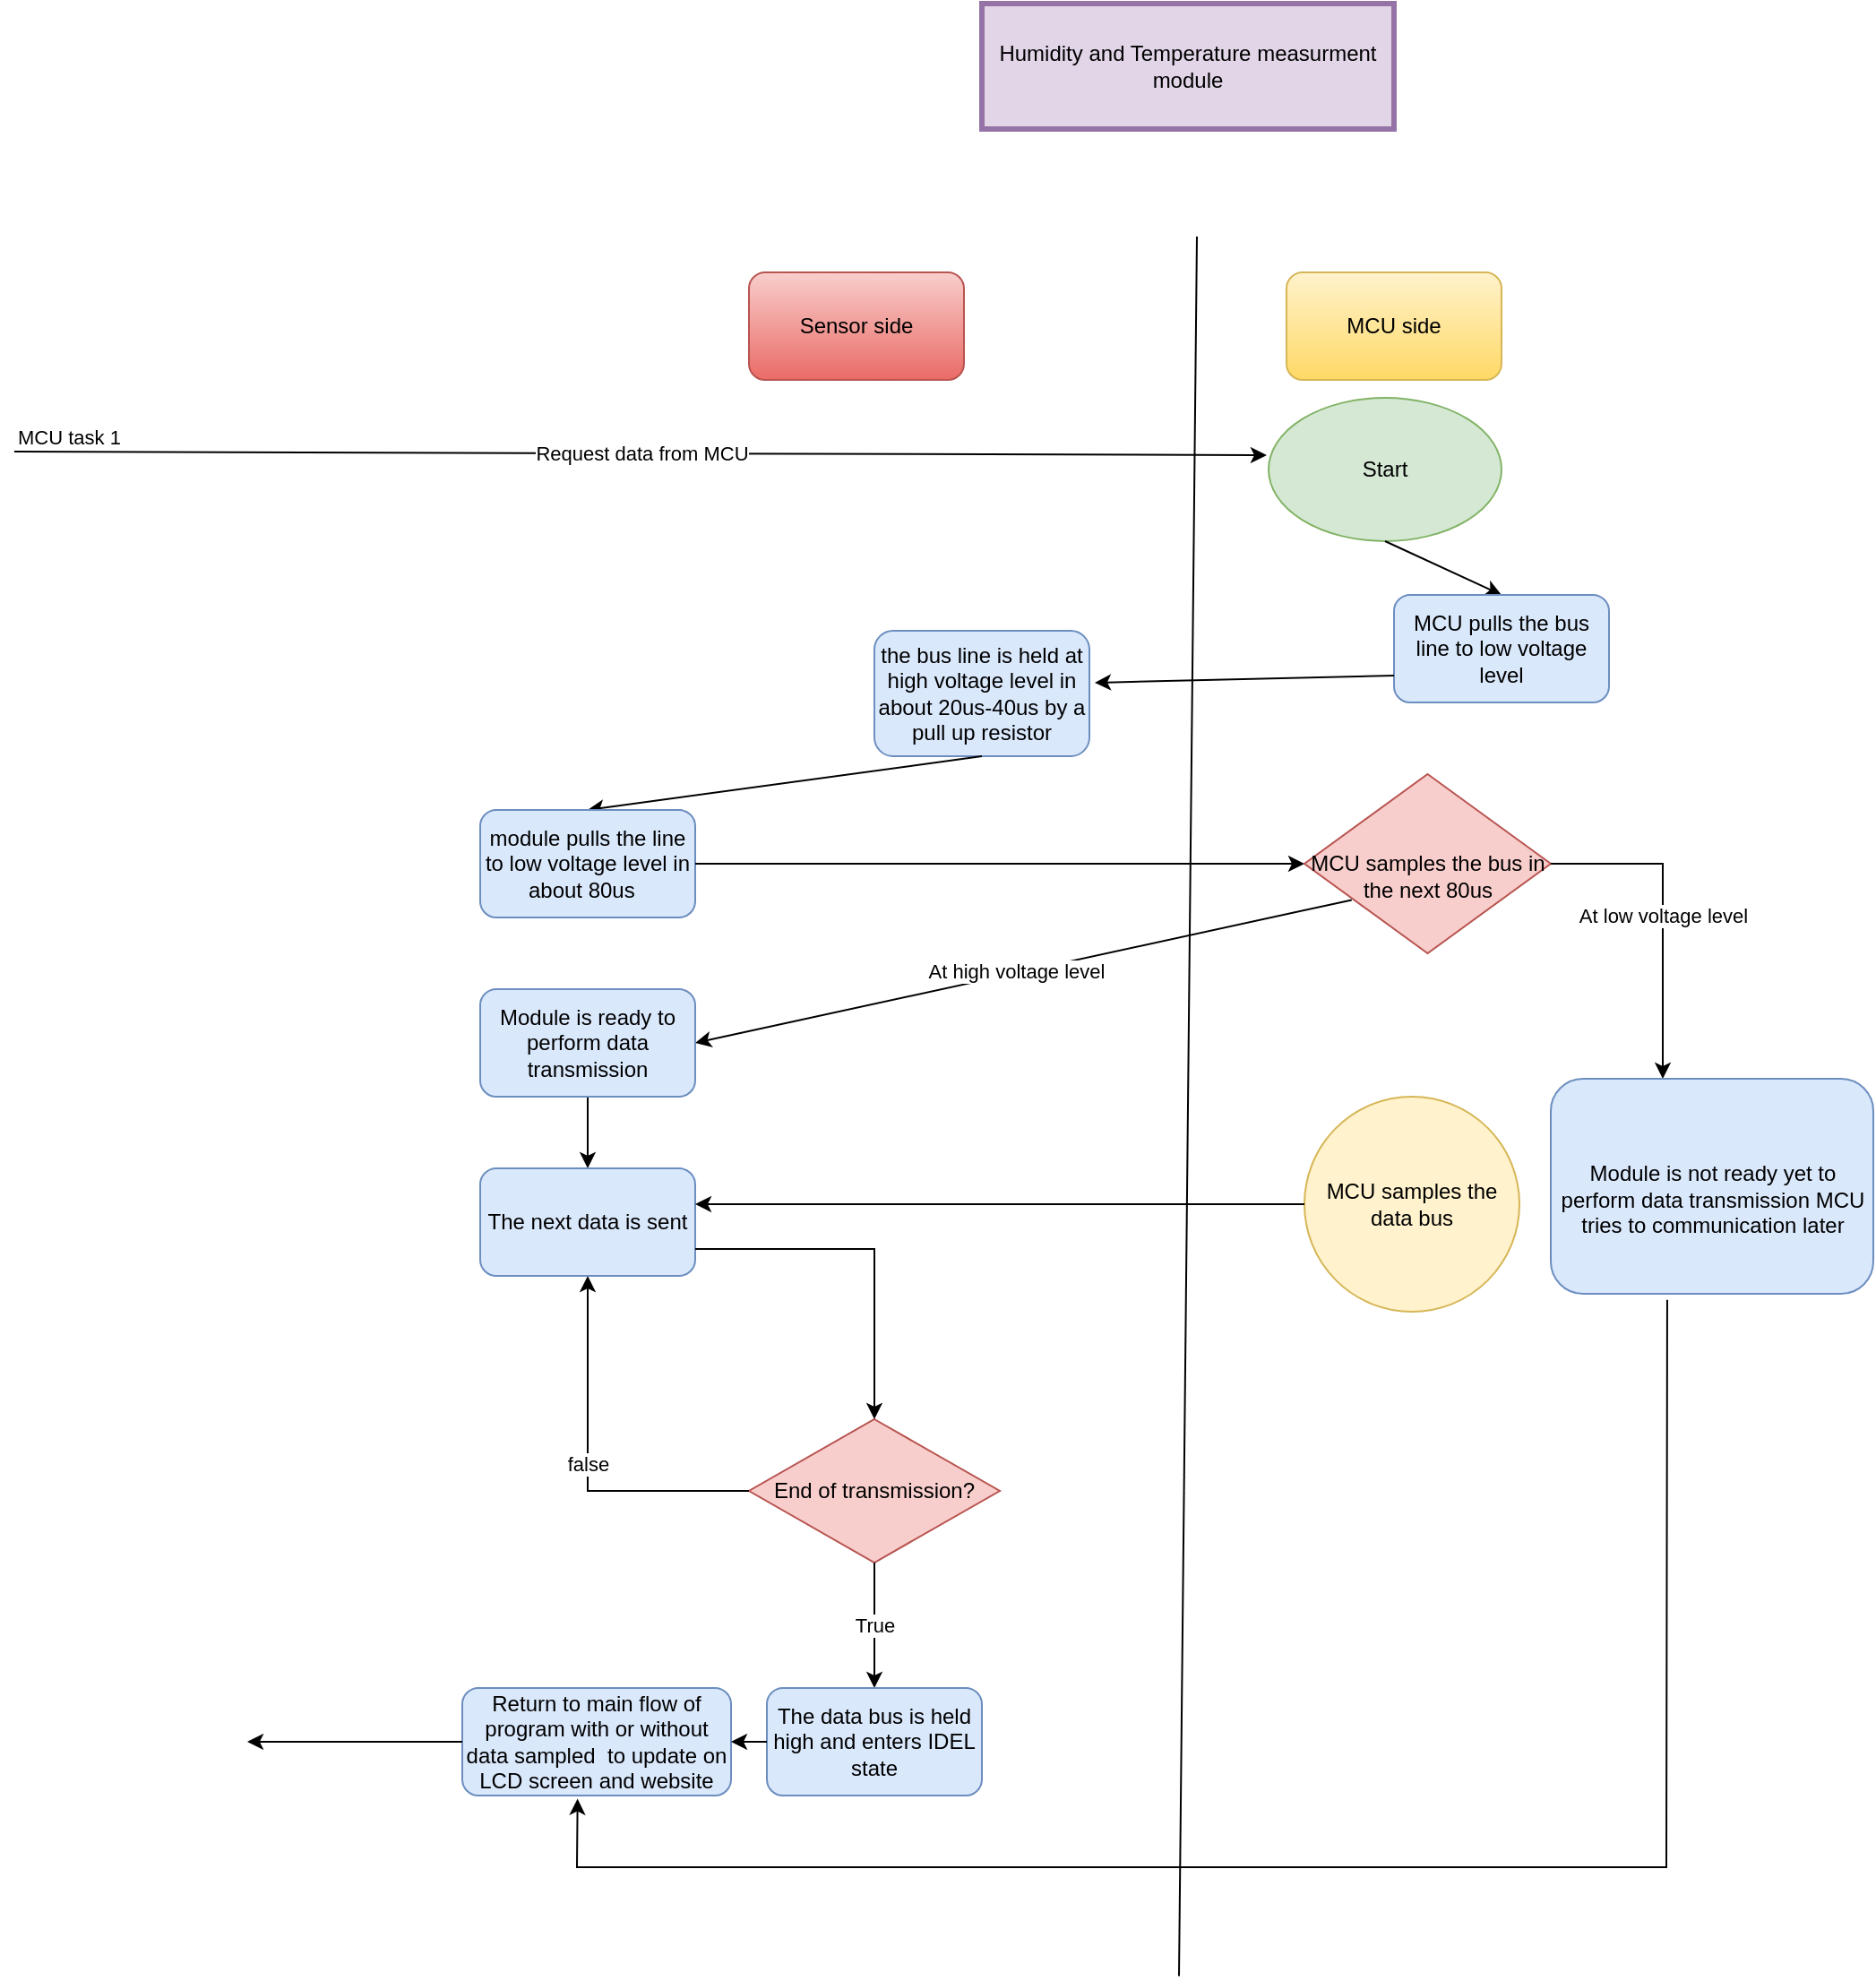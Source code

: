 <mxfile version="20.2.3" type="device" pages="5"><diagram name="Humidity and Temperature measurement module" id="ody6luqajS53yckUDFG7"><mxGraphModel dx="1422" dy="786" grid="1" gridSize="10" guides="1" tooltips="1" connect="1" arrows="1" fold="1" page="1" pageScale="1" pageWidth="1169" pageHeight="1654" math="0" shadow="0"><root><mxCell id="0"/><mxCell id="1" parent="0"/><mxCell id="L6t89OPQ2d8b8HFjUCfC-2" value="Humidity and Temperature measurment module" style="text;html=1;strokeColor=#9673a6;fillColor=#e1d5e7;align=center;verticalAlign=middle;whiteSpace=wrap;rounded=0;strokeWidth=3;autosize=0;" parent="1" vertex="1"><mxGeometry x="630" y="130" width="230" height="70" as="geometry"/></mxCell><mxCell id="L6t89OPQ2d8b8HFjUCfC-3" value="Start" style="ellipse;whiteSpace=wrap;html=1;strokeWidth=1;fillColor=#d5e8d4;strokeColor=#82b366;" parent="1" vertex="1"><mxGeometry x="790" y="350" width="130" height="80" as="geometry"/></mxCell><mxCell id="L6t89OPQ2d8b8HFjUCfC-6" value="" style="endArrow=classic;html=1;rounded=0;entryX=-0.008;entryY=0.4;entryDx=0;entryDy=0;entryPerimeter=0;" parent="1" target="L6t89OPQ2d8b8HFjUCfC-3" edge="1"><mxGeometry relative="1" as="geometry"><mxPoint x="90" y="380" as="sourcePoint"/><mxPoint x="340" y="379.5" as="targetPoint"/></mxGeometry></mxCell><mxCell id="L6t89OPQ2d8b8HFjUCfC-7" value="Request data from MCU" style="edgeLabel;resizable=0;html=1;align=center;verticalAlign=middle;strokeWidth=1;" parent="L6t89OPQ2d8b8HFjUCfC-6" connectable="0" vertex="1"><mxGeometry relative="1" as="geometry"/></mxCell><mxCell id="L6t89OPQ2d8b8HFjUCfC-8" value="MCU task 1" style="edgeLabel;resizable=0;html=1;align=left;verticalAlign=bottom;strokeWidth=1;" parent="L6t89OPQ2d8b8HFjUCfC-6" connectable="0" vertex="1"><mxGeometry x="-1" relative="1" as="geometry"/></mxCell><mxCell id="L6t89OPQ2d8b8HFjUCfC-24" value="" style="endArrow=classic;html=1;rounded=0;exitX=0.5;exitY=1;exitDx=0;exitDy=0;entryX=0.5;entryY=0;entryDx=0;entryDy=0;" parent="1" source="L6t89OPQ2d8b8HFjUCfC-3" target="L6t89OPQ2d8b8HFjUCfC-25" edge="1"><mxGeometry width="50" height="50" relative="1" as="geometry"><mxPoint x="390" y="520" as="sourcePoint"/><mxPoint x="410" y="390" as="targetPoint"/></mxGeometry></mxCell><mxCell id="L6t89OPQ2d8b8HFjUCfC-25" value="MCU pulls the bus line to low voltage level" style="rounded=1;whiteSpace=wrap;html=1;strokeWidth=1;fillColor=#dae8fc;strokeColor=#6c8ebf;" parent="1" vertex="1"><mxGeometry x="860" y="460" width="120" height="60" as="geometry"/></mxCell><mxCell id="L6t89OPQ2d8b8HFjUCfC-26" value="the bus line is held at high voltage level in about 20us-40us by a pull up resistor" style="rounded=1;whiteSpace=wrap;html=1;strokeWidth=1;fillColor=#dae8fc;strokeColor=#6c8ebf;" parent="1" vertex="1"><mxGeometry x="570" y="480" width="120" height="70" as="geometry"/></mxCell><mxCell id="L6t89OPQ2d8b8HFjUCfC-27" value="" style="endArrow=classic;html=1;rounded=0;exitX=0;exitY=0.75;exitDx=0;exitDy=0;entryX=1.025;entryY=0.414;entryDx=0;entryDy=0;entryPerimeter=0;" parent="1" source="L6t89OPQ2d8b8HFjUCfC-25" target="L6t89OPQ2d8b8HFjUCfC-26" edge="1"><mxGeometry width="50" height="50" relative="1" as="geometry"><mxPoint x="390" y="630" as="sourcePoint"/><mxPoint x="410" y="480" as="targetPoint"/></mxGeometry></mxCell><mxCell id="L6t89OPQ2d8b8HFjUCfC-28" value="" style="endArrow=classic;html=1;rounded=0;exitX=0.5;exitY=1;exitDx=0;exitDy=0;" parent="1" source="L6t89OPQ2d8b8HFjUCfC-26" edge="1"><mxGeometry width="50" height="50" relative="1" as="geometry"><mxPoint x="390" y="620" as="sourcePoint"/><mxPoint x="410" y="580" as="targetPoint"/></mxGeometry></mxCell><mxCell id="L6t89OPQ2d8b8HFjUCfC-29" value="module pulls the line to low voltage level in about 80us&amp;nbsp;&amp;nbsp;" style="rounded=1;whiteSpace=wrap;html=1;strokeWidth=1;fillColor=#dae8fc;strokeColor=#6c8ebf;" parent="1" vertex="1"><mxGeometry x="350" y="580" width="120" height="60" as="geometry"/></mxCell><mxCell id="L6t89OPQ2d8b8HFjUCfC-30" value="" style="endArrow=classic;html=1;rounded=0;exitX=1;exitY=0.5;exitDx=0;exitDy=0;entryX=0;entryY=0.5;entryDx=0;entryDy=0;" parent="1" source="L6t89OPQ2d8b8HFjUCfC-29" target="L6t89OPQ2d8b8HFjUCfC-31" edge="1"><mxGeometry width="50" height="50" relative="1" as="geometry"><mxPoint x="390" y="660" as="sourcePoint"/><mxPoint x="790" y="600" as="targetPoint"/></mxGeometry></mxCell><mxCell id="L6t89OPQ2d8b8HFjUCfC-31" value="&lt;br&gt;MCU samples the bus in the next 80us" style="rhombus;whiteSpace=wrap;html=1;strokeWidth=1;fillColor=#f8cecc;strokeColor=#b85450;" parent="1" vertex="1"><mxGeometry x="810" y="560" width="137.5" height="100" as="geometry"/></mxCell><mxCell id="L6t89OPQ2d8b8HFjUCfC-32" value="" style="endArrow=classic;html=1;rounded=0;exitX=0.192;exitY=0.702;exitDx=0;exitDy=0;exitPerimeter=0;entryX=1;entryY=0.5;entryDx=0;entryDy=0;" parent="1" source="L6t89OPQ2d8b8HFjUCfC-31" target="L6t89OPQ2d8b8HFjUCfC-52" edge="1"><mxGeometry relative="1" as="geometry"><mxPoint x="487.5" y="849.55" as="sourcePoint"/><mxPoint x="530" y="720" as="targetPoint"/></mxGeometry></mxCell><mxCell id="L6t89OPQ2d8b8HFjUCfC-33" value="At high voltage level" style="edgeLabel;resizable=0;html=1;align=center;verticalAlign=middle;strokeWidth=1;" parent="L6t89OPQ2d8b8HFjUCfC-32" connectable="0" vertex="1"><mxGeometry relative="1" as="geometry"><mxPoint x="-4" as="offset"/></mxGeometry></mxCell><mxCell id="L6t89OPQ2d8b8HFjUCfC-35" value="" style="endArrow=classic;html=1;rounded=0;exitX=1;exitY=0.5;exitDx=0;exitDy=0;" parent="1" source="L6t89OPQ2d8b8HFjUCfC-31" edge="1"><mxGeometry relative="1" as="geometry"><mxPoint x="370" y="850" as="sourcePoint"/><mxPoint x="1010" y="730" as="targetPoint"/><Array as="points"><mxPoint x="1010" y="610"/></Array></mxGeometry></mxCell><mxCell id="L6t89OPQ2d8b8HFjUCfC-36" value="At low voltage level" style="edgeLabel;resizable=0;html=1;align=center;verticalAlign=middle;strokeWidth=1;" parent="L6t89OPQ2d8b8HFjUCfC-35" connectable="0" vertex="1"><mxGeometry relative="1" as="geometry"/></mxCell><mxCell id="L6t89OPQ2d8b8HFjUCfC-38" value="" style="endArrow=classic;html=1;rounded=0;exitX=0.5;exitY=1;exitDx=0;exitDy=0;entryX=0.5;entryY=0;entryDx=0;entryDy=0;" parent="1" source="L6t89OPQ2d8b8HFjUCfC-52" target="L6t89OPQ2d8b8HFjUCfC-53" edge="1"><mxGeometry width="50" height="50" relative="1" as="geometry"><mxPoint x="710" y="890" as="sourcePoint"/><mxPoint x="680" y="810" as="targetPoint"/></mxGeometry></mxCell><mxCell id="L6t89OPQ2d8b8HFjUCfC-42" value="End of transmission?" style="rhombus;whiteSpace=wrap;html=1;strokeWidth=1;fillColor=#f8cecc;strokeColor=#b85450;" parent="1" vertex="1"><mxGeometry x="500" y="920" width="140" height="80" as="geometry"/></mxCell><mxCell id="L6t89OPQ2d8b8HFjUCfC-44" value="" style="endArrow=classic;html=1;rounded=0;entryX=0.5;entryY=1;entryDx=0;entryDy=0;exitX=0;exitY=0.5;exitDx=0;exitDy=0;" parent="1" source="L6t89OPQ2d8b8HFjUCfC-42" target="L6t89OPQ2d8b8HFjUCfC-53" edge="1"><mxGeometry relative="1" as="geometry"><mxPoint x="370" y="1030" as="sourcePoint"/><mxPoint x="650" y="1000" as="targetPoint"/><Array as="points"><mxPoint x="410" y="960"/></Array></mxGeometry></mxCell><mxCell id="L6t89OPQ2d8b8HFjUCfC-45" value="false" style="edgeLabel;resizable=0;html=1;align=center;verticalAlign=middle;strokeWidth=1;" parent="L6t89OPQ2d8b8HFjUCfC-44" connectable="0" vertex="1"><mxGeometry relative="1" as="geometry"/></mxCell><mxCell id="L6t89OPQ2d8b8HFjUCfC-49" value="" style="endArrow=classic;html=1;rounded=0;exitX=0.5;exitY=1;exitDx=0;exitDy=0;entryX=0.5;entryY=0;entryDx=0;entryDy=0;" parent="1" source="L6t89OPQ2d8b8HFjUCfC-42" target="L6t89OPQ2d8b8HFjUCfC-55" edge="1"><mxGeometry relative="1" as="geometry"><mxPoint x="370" y="1140" as="sourcePoint"/><mxPoint x="680" y="1070" as="targetPoint"/></mxGeometry></mxCell><mxCell id="L6t89OPQ2d8b8HFjUCfC-50" value="True" style="edgeLabel;resizable=0;html=1;align=center;verticalAlign=middle;strokeWidth=1;" parent="L6t89OPQ2d8b8HFjUCfC-49" connectable="0" vertex="1"><mxGeometry relative="1" as="geometry"/></mxCell><mxCell id="L6t89OPQ2d8b8HFjUCfC-52" value="Module is ready to perform data transmission" style="rounded=1;whiteSpace=wrap;html=1;strokeWidth=1;fillColor=#dae8fc;strokeColor=#6c8ebf;" parent="1" vertex="1"><mxGeometry x="350" y="680" width="120" height="60" as="geometry"/></mxCell><mxCell id="L6t89OPQ2d8b8HFjUCfC-53" value="The next data is sent" style="rounded=1;whiteSpace=wrap;html=1;strokeWidth=1;fillColor=#dae8fc;strokeColor=#6c8ebf;" parent="1" vertex="1"><mxGeometry x="350" y="780" width="120" height="60" as="geometry"/></mxCell><mxCell id="L6t89OPQ2d8b8HFjUCfC-55" value="The data bus is held high and enters IDEL state" style="rounded=1;whiteSpace=wrap;html=1;strokeWidth=1;fillColor=#dae8fc;strokeColor=#6c8ebf;" parent="1" vertex="1"><mxGeometry x="510" y="1070" width="120" height="60" as="geometry"/></mxCell><mxCell id="L6t89OPQ2d8b8HFjUCfC-58" value="MCU samples the data bus" style="ellipse;whiteSpace=wrap;html=1;aspect=fixed;strokeWidth=1;fillColor=#fff2cc;strokeColor=#d6b656;" parent="1" vertex="1"><mxGeometry x="810" y="740" width="120" height="120" as="geometry"/></mxCell><mxCell id="IyIQ4BeebTsak9f6b7fJ-2" value="Return to main flow of program with or without data sampled&amp;nbsp; to update on LCD screen and website" style="rounded=1;whiteSpace=wrap;html=1;strokeWidth=1;fillColor=#dae8fc;strokeColor=#6c8ebf;" parent="1" vertex="1"><mxGeometry x="340" y="1070" width="150" height="60" as="geometry"/></mxCell><mxCell id="IyIQ4BeebTsak9f6b7fJ-3" value="" style="endArrow=classic;html=1;rounded=0;entryX=0.429;entryY=1.03;entryDx=0;entryDy=0;entryPerimeter=0;exitX=0.361;exitY=1.028;exitDx=0;exitDy=0;exitPerimeter=0;" parent="1" source="ohhiw7Xn68uQO3S8uBiS-3" target="IyIQ4BeebTsak9f6b7fJ-2" edge="1"><mxGeometry width="50" height="50" relative="1" as="geometry"><mxPoint x="400.46" y="1003" as="sourcePoint"/><mxPoint x="550" y="930" as="targetPoint"/><Array as="points"><mxPoint x="1012" y="1170"/><mxPoint x="404" y="1170"/></Array></mxGeometry></mxCell><mxCell id="IyIQ4BeebTsak9f6b7fJ-4" value="" style="endArrow=classic;html=1;rounded=0;entryX=1;entryY=0.5;entryDx=0;entryDy=0;exitX=0;exitY=0.5;exitDx=0;exitDy=0;" parent="1" source="L6t89OPQ2d8b8HFjUCfC-55" target="IyIQ4BeebTsak9f6b7fJ-2" edge="1"><mxGeometry width="50" height="50" relative="1" as="geometry"><mxPoint x="500" y="980" as="sourcePoint"/><mxPoint x="550" y="930" as="targetPoint"/></mxGeometry></mxCell><mxCell id="IyIQ4BeebTsak9f6b7fJ-5" value="" style="endArrow=classic;html=1;rounded=0;exitX=0;exitY=0.5;exitDx=0;exitDy=0;" parent="1" source="IyIQ4BeebTsak9f6b7fJ-2" edge="1"><mxGeometry width="50" height="50" relative="1" as="geometry"><mxPoint x="500" y="980" as="sourcePoint"/><mxPoint x="220" y="1100" as="targetPoint"/></mxGeometry></mxCell><mxCell id="ohhiw7Xn68uQO3S8uBiS-2" value="" style="endArrow=classic;html=1;rounded=0;exitX=0;exitY=0.5;exitDx=0;exitDy=0;" parent="1" source="L6t89OPQ2d8b8HFjUCfC-58" edge="1"><mxGeometry width="50" height="50" relative="1" as="geometry"><mxPoint x="500" y="800" as="sourcePoint"/><mxPoint x="470" y="800" as="targetPoint"/></mxGeometry></mxCell><mxCell id="ohhiw7Xn68uQO3S8uBiS-3" value="&lt;br&gt;Module is not ready yet to perform data transmission MCU tries to communication later" style="rounded=1;whiteSpace=wrap;html=1;strokeWidth=1;fillColor=#dae8fc;strokeColor=#6c8ebf;" parent="1" vertex="1"><mxGeometry x="947.5" y="730" width="180" height="120" as="geometry"/></mxCell><mxCell id="ohhiw7Xn68uQO3S8uBiS-4" value="" style="endArrow=classic;html=1;rounded=0;exitX=1;exitY=0.75;exitDx=0;exitDy=0;entryX=0.5;entryY=0;entryDx=0;entryDy=0;" parent="1" source="L6t89OPQ2d8b8HFjUCfC-53" target="L6t89OPQ2d8b8HFjUCfC-42" edge="1"><mxGeometry width="50" height="50" relative="1" as="geometry"><mxPoint x="620" y="850" as="sourcePoint"/><mxPoint x="670" y="800" as="targetPoint"/><Array as="points"><mxPoint x="570" y="825"/></Array></mxGeometry></mxCell><mxCell id="ohhiw7Xn68uQO3S8uBiS-5" value="" style="endArrow=none;html=1;rounded=0;" parent="1" edge="1"><mxGeometry width="50" height="50" relative="1" as="geometry"><mxPoint x="740" y="1230.8" as="sourcePoint"/><mxPoint x="750" y="260" as="targetPoint"/></mxGeometry></mxCell><mxCell id="ohhiw7Xn68uQO3S8uBiS-6" value="Sensor side" style="rounded=1;whiteSpace=wrap;html=1;strokeWidth=1;fillColor=#f8cecc;gradientColor=#ea6b66;strokeColor=#b85450;" parent="1" vertex="1"><mxGeometry x="500" y="280" width="120" height="60" as="geometry"/></mxCell><mxCell id="ohhiw7Xn68uQO3S8uBiS-7" value="MCU side" style="rounded=1;whiteSpace=wrap;html=1;strokeWidth=1;fillColor=#fff2cc;gradientColor=#ffd966;strokeColor=#d6b656;" parent="1" vertex="1"><mxGeometry x="800" y="280" width="120" height="60" as="geometry"/></mxCell></root></mxGraphModel></diagram><diagram name="Gas and fire warning module" id="o3P_zYsBFa0mpDQCTcNs"><mxGraphModel dx="1422" dy="2440" grid="1" gridSize="10" guides="1" tooltips="1" connect="1" arrows="1" fold="1" page="1" pageScale="1" pageWidth="1169" pageHeight="1654" math="0" shadow="0"><root><mxCell id="0"/><mxCell id="1" parent="0"/><mxCell id="3lh8F-i_46n8L90vG7Qi-1" value="Gas module workflow" style="rounded=0;whiteSpace=wrap;html=1;strokeWidth=3;fillColor=#e1d5e7;strokeColor=#9673a6;" parent="1" vertex="1"><mxGeometry x="430" width="120" height="60" as="geometry"/></mxCell><mxCell id="Mbb7cd0ngpKJbCrP_kn4-2" value="" style="endArrow=classic;html=1;rounded=0;entryX=0;entryY=0.5;entryDx=0;entryDy=0;" parent="1" edge="1"><mxGeometry relative="1" as="geometry"><mxPoint x="190" y="240" as="sourcePoint"/><mxPoint x="430" y="240" as="targetPoint"/></mxGeometry></mxCell><mxCell id="Mbb7cd0ngpKJbCrP_kn4-3" value="Read gas content" style="edgeLabel;resizable=0;html=1;align=center;verticalAlign=middle;strokeWidth=1;" parent="Mbb7cd0ngpKJbCrP_kn4-2" connectable="0" vertex="1"><mxGeometry relative="1" as="geometry"/></mxCell><mxCell id="Mbb7cd0ngpKJbCrP_kn4-4" value="MCU task 2" style="edgeLabel;resizable=0;html=1;align=left;verticalAlign=bottom;strokeWidth=1;" parent="Mbb7cd0ngpKJbCrP_kn4-2" connectable="0" vertex="1"><mxGeometry x="-1" relative="1" as="geometry"/></mxCell><mxCell id="Mbb7cd0ngpKJbCrP_kn4-5" value="analog signal on specific pin" style="ellipse;whiteSpace=wrap;html=1;strokeWidth=1;fillColor=#d5e8d4;strokeColor=#82b366;" parent="1" vertex="1"><mxGeometry x="430" y="200" width="120" height="80" as="geometry"/></mxCell><mxCell id="Mbb7cd0ngpKJbCrP_kn4-9" value="" style="endArrow=classic;html=1;rounded=0;exitX=0.5;exitY=1;exitDx=0;exitDy=0;" parent="1" source="Mbb7cd0ngpKJbCrP_kn4-5" edge="1"><mxGeometry width="50" height="50" relative="1" as="geometry"><mxPoint x="480" y="380" as="sourcePoint"/><mxPoint x="490" y="360" as="targetPoint"/></mxGeometry></mxCell><mxCell id="Mbb7cd0ngpKJbCrP_kn4-10" value="&lt;br&gt;Is gas content higher than a specific level" style="rhombus;whiteSpace=wrap;html=1;strokeWidth=1;fillColor=#f8cecc;strokeColor=#b85450;" parent="1" vertex="1"><mxGeometry x="410" y="360" width="160" height="110" as="geometry"/></mxCell><mxCell id="Mbb7cd0ngpKJbCrP_kn4-12" value="" style="endArrow=classic;html=1;rounded=0;" parent="1" edge="1"><mxGeometry relative="1" as="geometry"><mxPoint x="570" y="414.5" as="sourcePoint"/><mxPoint x="620" y="415" as="targetPoint"/></mxGeometry></mxCell><mxCell id="Mbb7cd0ngpKJbCrP_kn4-13" value="True" style="edgeLabel;resizable=0;html=1;align=center;verticalAlign=middle;strokeWidth=1;" parent="Mbb7cd0ngpKJbCrP_kn4-12" connectable="0" vertex="1"><mxGeometry relative="1" as="geometry"/></mxCell><mxCell id="Mbb7cd0ngpKJbCrP_kn4-14" value="" style="endArrow=classic;html=1;rounded=0;exitX=0.5;exitY=1;exitDx=0;exitDy=0;" parent="1" source="Mbb7cd0ngpKJbCrP_kn4-10" edge="1"><mxGeometry relative="1" as="geometry"><mxPoint x="580" y="424.5" as="sourcePoint"/><mxPoint x="490" y="560" as="targetPoint"/><Array as="points"/></mxGeometry></mxCell><mxCell id="Mbb7cd0ngpKJbCrP_kn4-15" value="False" style="edgeLabel;resizable=0;html=1;align=center;verticalAlign=middle;strokeWidth=1;" parent="Mbb7cd0ngpKJbCrP_kn4-14" connectable="0" vertex="1"><mxGeometry relative="1" as="geometry"/></mxCell><mxCell id="Mbb7cd0ngpKJbCrP_kn4-16" value="gas content is updated continuosly and is produced on a specific pin by gas module" style="rounded=1;whiteSpace=wrap;html=1;strokeWidth=1;fillColor=#fff2cc;strokeColor=#d6b656;" parent="1" vertex="1"><mxGeometry x="820" y="190" width="190" height="120" as="geometry"/></mxCell><mxCell id="Mbb7cd0ngpKJbCrP_kn4-18" value="speaker is activated and warning message is sent to mobile phone of user" style="rounded=1;whiteSpace=wrap;html=1;strokeWidth=1;fillColor=#dae8fc;strokeColor=#6c8ebf;" parent="1" vertex="1"><mxGeometry x="620" y="370" width="150" height="90" as="geometry"/></mxCell><mxCell id="Mbb7cd0ngpKJbCrP_kn4-24" value="" style="curved=1;endArrow=classic;html=1;rounded=0;exitX=-0.013;exitY=0.365;exitDx=0;exitDy=0;exitPerimeter=0;entryX=0.917;entryY=0.875;entryDx=0;entryDy=0;entryPerimeter=0;" parent="1" source="Mbb7cd0ngpKJbCrP_kn4-16" target="Mbb7cd0ngpKJbCrP_kn4-5" edge="1"><mxGeometry width="50" height="50" relative="1" as="geometry"><mxPoint x="580" y="170" as="sourcePoint"/><mxPoint x="610" y="320" as="targetPoint"/><Array as="points"><mxPoint x="530" y="260"/><mxPoint x="600" y="130"/><mxPoint x="660" y="260"/></Array></mxGeometry></mxCell><mxCell id="Mbb7cd0ngpKJbCrP_kn4-25" value="Return to main flow of program to update on LCD screen and website" style="rounded=1;whiteSpace=wrap;html=1;strokeWidth=1;fillColor=#dae8fc;strokeColor=#6c8ebf;" parent="1" vertex="1"><mxGeometry x="430" y="560" width="120" height="60" as="geometry"/></mxCell><mxCell id="Mbb7cd0ngpKJbCrP_kn4-27" value="" style="endArrow=classic;html=1;rounded=0;exitX=0.5;exitY=1;exitDx=0;exitDy=0;" parent="1" source="Mbb7cd0ngpKJbCrP_kn4-18" target="Mbb7cd0ngpKJbCrP_kn4-10" edge="1"><mxGeometry width="50" height="50" relative="1" as="geometry"><mxPoint x="480" y="500" as="sourcePoint"/><mxPoint x="530" y="450" as="targetPoint"/><Array as="points"><mxPoint x="730" y="530"/><mxPoint x="690" y="570"/><mxPoint x="620" y="590"/><mxPoint x="540" y="530"/></Array></mxGeometry></mxCell><mxCell id="Mbb7cd0ngpKJbCrP_kn4-28" value="" style="endArrow=classic;html=1;rounded=0;exitX=0;exitY=0.5;exitDx=0;exitDy=0;" parent="1" source="Mbb7cd0ngpKJbCrP_kn4-25" edge="1"><mxGeometry width="50" height="50" relative="1" as="geometry"><mxPoint x="480" y="500" as="sourcePoint"/><mxPoint x="290" y="590" as="targetPoint"/></mxGeometry></mxCell><mxCell id="eSNDpd_iuuML9IQAumRv-1" value="" style="endArrow=none;html=1;rounded=0;" parent="1" edge="1"><mxGeometry width="50" height="50" relative="1" as="geometry"><mxPoint x="800" y="630" as="sourcePoint"/><mxPoint x="800" y="80" as="targetPoint"/></mxGeometry></mxCell><mxCell id="eSNDpd_iuuML9IQAumRv-3" value="MCU side" style="rounded=1;whiteSpace=wrap;html=1;strokeWidth=1;fillColor=#fff2cc;gradientColor=#ffd966;strokeColor=#d6b656;" parent="1" vertex="1"><mxGeometry x="430" y="80" width="120" height="60" as="geometry"/></mxCell><mxCell id="eSNDpd_iuuML9IQAumRv-4" value="Sensor side" style="rounded=1;whiteSpace=wrap;html=1;strokeWidth=1;fillColor=#f8cecc;gradientColor=#ea6b66;strokeColor=#b85450;" parent="1" vertex="1"><mxGeometry x="850" y="80" width="120" height="60" as="geometry"/></mxCell></root></mxGraphModel></diagram><diagram name="Fan and light control system" id="V5GX2uojGmZTqSiv9kC4"><mxGraphModel dx="1422" dy="3122" grid="1" gridSize="10" guides="1" tooltips="1" connect="1" arrows="1" fold="1" page="1" pageScale="1" pageWidth="1654" pageHeight="2336" math="0" shadow="0"><root><mxCell id="0"/><mxCell id="1" parent="0"/><mxCell id="e-9xAQqhYGju4uA78KBI-1" value="Start" style="ellipse;whiteSpace=wrap;html=1;strokeWidth=1;fillColor=#d5e8d4;strokeColor=#82b366;" parent="1" vertex="1"><mxGeometry x="840" y="190" width="130" height="80" as="geometry"/></mxCell><mxCell id="e-9xAQqhYGju4uA78KBI-6" value="" style="endArrow=classic;html=1;rounded=0;entryX=0;entryY=0.5;entryDx=0;entryDy=0;" parent="1" target="e-9xAQqhYGju4uA78KBI-1" edge="1"><mxGeometry relative="1" as="geometry"><mxPoint x="220" y="230" as="sourcePoint"/><mxPoint x="610" y="280" as="targetPoint"/><Array as="points"/></mxGeometry></mxCell><mxCell id="e-9xAQqhYGju4uA78KBI-7" value="to Infrared sensor" style="edgeLabel;resizable=0;html=1;align=center;verticalAlign=middle;strokeWidth=1;" parent="e-9xAQqhYGju4uA78KBI-6" connectable="0" vertex="1"><mxGeometry relative="1" as="geometry"/></mxCell><mxCell id="e-9xAQqhYGju4uA78KBI-8" value="MCU task 3" style="edgeLabel;resizable=0;html=1;align=left;verticalAlign=bottom;strokeWidth=1;" parent="e-9xAQqhYGju4uA78KBI-6" connectable="0" vertex="1"><mxGeometry x="-1" relative="1" as="geometry"/></mxCell><mxCell id="e-9xAQqhYGju4uA78KBI-9" value="Fan and light control in bathroom" style="rounded=0;whiteSpace=wrap;html=1;strokeWidth=3;fillColor=#e1d5e7;strokeColor=#9673a6;" parent="1" vertex="1"><mxGeometry x="660" y="-10" width="120" height="60" as="geometry"/></mxCell><mxCell id="e-9xAQqhYGju4uA78KBI-10" value="" style="endArrow=classic;html=1;rounded=0;exitX=0.5;exitY=1;exitDx=0;exitDy=0;entryX=0.45;entryY=-0.017;entryDx=0;entryDy=0;entryPerimeter=0;" parent="1" source="e-9xAQqhYGju4uA78KBI-1" target="6oVaw0ismgqizChny5Tf-5" edge="1"><mxGeometry width="50" height="50" relative="1" as="geometry"><mxPoint x="500" y="410" as="sourcePoint"/><mxPoint x="500" y="390" as="targetPoint"/></mxGeometry></mxCell><mxCell id="bZto4fcGet5-p_pD-RQm-1" value="Continuosly update state of the sensor on a specific pin connected to MCU by sensor" style="rounded=1;whiteSpace=wrap;html=1;strokeWidth=1;fillColor=#dae8fc;strokeColor=#6c8ebf;" parent="1" vertex="1"><mxGeometry x="420" y="390" width="160" height="60" as="geometry"/></mxCell><mxCell id="bZto4fcGet5-p_pD-RQm-2" value="" style="endArrow=none;html=1;rounded=0;" parent="1" edge="1"><mxGeometry width="50" height="50" relative="1" as="geometry"><mxPoint x="720" y="810" as="sourcePoint"/><mxPoint x="720" y="120" as="targetPoint"/></mxGeometry></mxCell><mxCell id="bZto4fcGet5-p_pD-RQm-3" value="MCU side" style="rounded=0;whiteSpace=wrap;html=1;strokeWidth=3;fillColor=#fff2cc;gradientColor=#ffd966;strokeColor=#d6b656;" parent="1" vertex="1"><mxGeometry x="840" y="90" width="120" height="60" as="geometry"/></mxCell><mxCell id="6oVaw0ismgqizChny5Tf-2" value="Sensor side" style="rounded=0;whiteSpace=wrap;html=1;strokeWidth=3;fillColor=#f8cecc;gradientColor=#ea6b66;strokeColor=#b85450;" parent="1" vertex="1"><mxGeometry x="440" y="90" width="120" height="60" as="geometry"/></mxCell><mxCell id="6oVaw0ismgqizChny5Tf-3" value="is high voltage level" style="rhombus;whiteSpace=wrap;html=1;strokeWidth=1;fillColor=#f8cecc;strokeColor=#b85450;" parent="1" vertex="1"><mxGeometry x="822.5" y="390" width="155" height="90" as="geometry"/></mxCell><mxCell id="PqfexEhN2r7njgUcr8nC-1" value="" style="edgeStyle=orthogonalEdgeStyle;rounded=0;orthogonalLoop=1;jettySize=auto;html=1;exitX=1;exitY=0.75;exitDx=0;exitDy=0;" parent="1" source="bZto4fcGet5-p_pD-RQm-1" target="6oVaw0ismgqizChny5Tf-3" edge="1"><mxGeometry relative="1" as="geometry"/></mxCell><mxCell id="6oVaw0ismgqizChny5Tf-5" value="Read state of specific digital pin" style="rounded=1;whiteSpace=wrap;html=1;strokeWidth=1;fillColor=#dae8fc;strokeColor=#6c8ebf;" parent="1" vertex="1"><mxGeometry x="850" y="300" width="120" height="60" as="geometry"/></mxCell><mxCell id="6oVaw0ismgqizChny5Tf-7" value="" style="endArrow=classic;html=1;rounded=0;entryX=1;entryY=0.5;entryDx=0;entryDy=0;exitX=0;exitY=0.5;exitDx=0;exitDy=0;" parent="1" source="6oVaw0ismgqizChny5Tf-5" target="bZto4fcGet5-p_pD-RQm-1" edge="1"><mxGeometry width="50" height="50" relative="1" as="geometry"><mxPoint x="500" y="390" as="sourcePoint"/><mxPoint x="550" y="340" as="targetPoint"/></mxGeometry></mxCell><mxCell id="PqfexEhN2r7njgUcr8nC-3" value="" style="endArrow=classic;html=1;rounded=0;exitX=0.5;exitY=1;exitDx=0;exitDy=0;" parent="1" source="6oVaw0ismgqizChny5Tf-3" edge="1"><mxGeometry relative="1" as="geometry"><mxPoint x="480" y="520" as="sourcePoint"/><mxPoint x="900" y="570" as="targetPoint"/></mxGeometry></mxCell><mxCell id="PqfexEhN2r7njgUcr8nC-4" value="True" style="edgeLabel;resizable=0;html=1;align=center;verticalAlign=middle;strokeWidth=1;" parent="PqfexEhN2r7njgUcr8nC-3" connectable="0" vertex="1"><mxGeometry relative="1" as="geometry"/></mxCell><mxCell id="PqfexEhN2r7njgUcr8nC-5" value="Turn on light and fan" style="rounded=1;whiteSpace=wrap;html=1;strokeWidth=1;fillColor=#dae8fc;strokeColor=#6c8ebf;" parent="1" vertex="1"><mxGeometry x="840" y="570" width="120" height="60" as="geometry"/></mxCell><mxCell id="PqfexEhN2r7njgUcr8nC-6" value="" style="endArrow=classic;html=1;rounded=0;exitX=1;exitY=0.5;exitDx=0;exitDy=0;" parent="1" source="6oVaw0ismgqizChny5Tf-3" edge="1"><mxGeometry relative="1" as="geometry"><mxPoint x="730" y="470" as="sourcePoint"/><mxPoint x="1110" y="435" as="targetPoint"/></mxGeometry></mxCell><mxCell id="PqfexEhN2r7njgUcr8nC-7" value="False" style="edgeLabel;resizable=0;html=1;align=center;verticalAlign=middle;strokeWidth=1;" parent="PqfexEhN2r7njgUcr8nC-6" connectable="0" vertex="1"><mxGeometry relative="1" as="geometry"/></mxCell><mxCell id="PqfexEhN2r7njgUcr8nC-8" value="Turn off light and Fan" style="rounded=1;whiteSpace=wrap;html=1;strokeWidth=1;fillColor=#dae8fc;strokeColor=#6c8ebf;" parent="1" vertex="1"><mxGeometry x="1110" y="405" width="120" height="60" as="geometry"/></mxCell><mxCell id="FbSdJqSQv1-Zbw50a-CP-1" value="Return to main flow of program" style="rounded=1;whiteSpace=wrap;html=1;strokeWidth=1;fillColor=#dae8fc;strokeColor=#6c8ebf;" parent="1" vertex="1"><mxGeometry x="840" y="710" width="120" height="60" as="geometry"/></mxCell><mxCell id="FbSdJqSQv1-Zbw50a-CP-3" value="" style="endArrow=classic;html=1;rounded=0;entryX=1;entryY=0.5;entryDx=0;entryDy=0;exitX=0.5;exitY=1;exitDx=0;exitDy=0;" parent="1" source="PqfexEhN2r7njgUcr8nC-8" target="FbSdJqSQv1-Zbw50a-CP-1" edge="1"><mxGeometry width="50" height="50" relative="1" as="geometry"><mxPoint x="1150" y="500" as="sourcePoint"/><mxPoint x="760" y="520" as="targetPoint"/><Array as="points"><mxPoint x="1170" y="740"/></Array></mxGeometry></mxCell><mxCell id="FbSdJqSQv1-Zbw50a-CP-4" value="" style="endArrow=classic;html=1;rounded=0;exitX=0;exitY=0.5;exitDx=0;exitDy=0;" parent="1" source="FbSdJqSQv1-Zbw50a-CP-1" edge="1"><mxGeometry width="50" height="50" relative="1" as="geometry"><mxPoint x="710" y="560" as="sourcePoint"/><mxPoint x="500" y="740" as="targetPoint"/></mxGeometry></mxCell><mxCell id="Sv4Z8EhezoFkVI86IhBy-1" value="" style="endArrow=classic;html=1;rounded=0;exitX=0;exitY=0.5;exitDx=0;exitDy=0;entryX=0.177;entryY=0.656;entryDx=0;entryDy=0;entryPerimeter=0;" parent="1" source="PqfexEhN2r7njgUcr8nC-5" target="6oVaw0ismgqizChny5Tf-3" edge="1"><mxGeometry width="50" height="50" relative="1" as="geometry"><mxPoint x="700" y="430" as="sourcePoint"/><mxPoint x="750" y="380" as="targetPoint"/><Array as="points"><mxPoint x="780" y="580"/><mxPoint x="770" y="530"/><mxPoint x="800" y="480"/></Array></mxGeometry></mxCell></root></mxGraphModel></diagram><diagram id="RYI56djuimR3scnMdoy8" name="Door control module"><mxGraphModel dx="1673" dy="925" grid="1" gridSize="10" guides="1" tooltips="1" connect="1" arrows="1" fold="1" page="1" pageScale="1" pageWidth="3300" pageHeight="4681" math="0" shadow="0"><root><mxCell id="0"/><mxCell id="1" parent="0"/><mxCell id="QOenKD0eKs4GzpTKpRVC-1" value="Start" style="ellipse;whiteSpace=wrap;html=1;fillColor=#d5e8d4;strokeColor=#82b366;" parent="1" vertex="1"><mxGeometry x="480" y="420" width="120" height="80" as="geometry"/></mxCell><mxCell id="QOenKD0eKs4GzpTKpRVC-2" value="Sensor side" style="rounded=0;whiteSpace=wrap;html=1;fillColor=#fff2cc;gradientColor=#ffd966;strokeColor=#d6b656;" parent="1" vertex="1"><mxGeometry x="920" y="280" width="120" height="60" as="geometry"/></mxCell><mxCell id="QOenKD0eKs4GzpTKpRVC-3" value="MCU side" style="rounded=0;whiteSpace=wrap;html=1;fillColor=#f8cecc;gradientColor=#ea6b66;strokeColor=#b85450;" parent="1" vertex="1"><mxGeometry x="480" y="280" width="120" height="60" as="geometry"/></mxCell><mxCell id="QOenKD0eKs4GzpTKpRVC-4" value="" style="endArrow=none;html=1;rounded=0;" parent="1" edge="1"><mxGeometry width="50" height="50" relative="1" as="geometry"><mxPoint x="760" y="1080" as="sourcePoint"/><mxPoint x="760" y="240" as="targetPoint"/></mxGeometry></mxCell><mxCell id="L-UwD6C1lLCjCNQ4CQmB-1" value="Read state of digital pin connected to motion sensor" style="rounded=1;whiteSpace=wrap;html=1;fillColor=#dae8fc;strokeColor=#6c8ebf;" parent="1" vertex="1"><mxGeometry x="480" y="560" width="120" height="60" as="geometry"/></mxCell><mxCell id="L-UwD6C1lLCjCNQ4CQmB-2" value="" style="endArrow=classic;html=1;rounded=0;exitX=1;exitY=0.5;exitDx=0;exitDy=0;startArrow=none;" parent="1" source="L-UwD6C1lLCjCNQ4CQmB-3" edge="1"><mxGeometry width="50" height="50" relative="1" as="geometry"><mxPoint x="700" y="530" as="sourcePoint"/><mxPoint x="920" y="590" as="targetPoint"/></mxGeometry></mxCell><mxCell id="L-UwD6C1lLCjCNQ4CQmB-3" value="Motion sensor update state of the pin connected to MCU" style="rounded=1;whiteSpace=wrap;html=1;fillColor=#dae8fc;strokeColor=#6c8ebf;" parent="1" vertex="1"><mxGeometry x="920" y="560" width="120" height="60" as="geometry"/></mxCell><mxCell id="L-UwD6C1lLCjCNQ4CQmB-7" value="" style="endArrow=classic;html=1;rounded=0;entryX=0.5;entryY=0;entryDx=0;entryDy=0;exitX=0.5;exitY=1;exitDx=0;exitDy=0;" parent="1" source="QOenKD0eKs4GzpTKpRVC-1" target="L-UwD6C1lLCjCNQ4CQmB-1" edge="1"><mxGeometry width="50" height="50" relative="1" as="geometry"><mxPoint x="700" y="530" as="sourcePoint"/><mxPoint x="750" y="480" as="targetPoint"/></mxGeometry></mxCell><mxCell id="L-UwD6C1lLCjCNQ4CQmB-8" value="" style="endArrow=classic;html=1;rounded=0;entryX=0;entryY=0.5;entryDx=0;entryDy=0;" parent="1" target="L-UwD6C1lLCjCNQ4CQmB-3" edge="1"><mxGeometry width="50" height="50" relative="1" as="geometry"><mxPoint x="600" y="590" as="sourcePoint"/><mxPoint x="650" y="540" as="targetPoint"/></mxGeometry></mxCell><mxCell id="L-UwD6C1lLCjCNQ4CQmB-9" value="&amp;nbsp;digital pin is held high" style="rhombus;whiteSpace=wrap;html=1;fillColor=#f8cecc;strokeColor=#b85450;" parent="1" vertex="1"><mxGeometry x="447.5" y="670" width="185" height="120" as="geometry"/></mxCell><mxCell id="L-UwD6C1lLCjCNQ4CQmB-11" value="" style="endArrow=classic;html=1;rounded=0;entryX=1;entryY=0.5;entryDx=0;entryDy=0;exitX=0.5;exitY=1;exitDx=0;exitDy=0;" parent="1" source="L-UwD6C1lLCjCNQ4CQmB-3" target="L-UwD6C1lLCjCNQ4CQmB-9" edge="1"><mxGeometry width="50" height="50" relative="1" as="geometry"><mxPoint x="700" y="700" as="sourcePoint"/><mxPoint x="750" y="650" as="targetPoint"/></mxGeometry></mxCell><mxCell id="L-UwD6C1lLCjCNQ4CQmB-13" value="" style="endArrow=classic;html=1;rounded=0;exitX=0.5;exitY=1;exitDx=0;exitDy=0;" parent="1" source="L-UwD6C1lLCjCNQ4CQmB-9" edge="1"><mxGeometry relative="1" as="geometry"><mxPoint x="670" y="870" as="sourcePoint"/><mxPoint x="540" y="880" as="targetPoint"/></mxGeometry></mxCell><mxCell id="L-UwD6C1lLCjCNQ4CQmB-14" value="True" style="edgeLabel;resizable=0;html=1;align=center;verticalAlign=middle;" parent="L-UwD6C1lLCjCNQ4CQmB-13" connectable="0" vertex="1"><mxGeometry relative="1" as="geometry"/></mxCell><mxCell id="L-UwD6C1lLCjCNQ4CQmB-16" value="" style="endArrow=classic;html=1;rounded=0;exitX=0;exitY=0.5;exitDx=0;exitDy=0;" parent="1" source="L-UwD6C1lLCjCNQ4CQmB-9" edge="1"><mxGeometry relative="1" as="geometry"><mxPoint x="670" y="770" as="sourcePoint"/><mxPoint x="300" y="810" as="targetPoint"/><Array as="points"><mxPoint x="300" y="730"/></Array></mxGeometry></mxCell><mxCell id="L-UwD6C1lLCjCNQ4CQmB-17" value="False" style="edgeLabel;resizable=0;html=1;align=center;verticalAlign=middle;" parent="L-UwD6C1lLCjCNQ4CQmB-16" connectable="0" vertex="1"><mxGeometry relative="1" as="geometry"/></mxCell><mxCell id="L-UwD6C1lLCjCNQ4CQmB-18" value="Open the door" style="rounded=1;whiteSpace=wrap;html=1;fillColor=#dae8fc;strokeColor=#6c8ebf;" parent="1" vertex="1"><mxGeometry x="480" y="880" width="120" height="60" as="geometry"/></mxCell><mxCell id="L-UwD6C1lLCjCNQ4CQmB-19" value="Close the door" style="rounded=1;whiteSpace=wrap;html=1;fillColor=#dae8fc;strokeColor=#6c8ebf;" parent="1" vertex="1"><mxGeometry x="250" y="810" width="120" height="60" as="geometry"/></mxCell><mxCell id="L-UwD6C1lLCjCNQ4CQmB-20" value="" style="endArrow=classic;html=1;rounded=0;exitX=1;exitY=0.5;exitDx=0;exitDy=0;entryX=1;entryY=1;entryDx=0;entryDy=0;" parent="1" source="L-UwD6C1lLCjCNQ4CQmB-18" target="L-UwD6C1lLCjCNQ4CQmB-9" edge="1"><mxGeometry width="50" height="50" relative="1" as="geometry"><mxPoint x="700" y="800" as="sourcePoint"/><mxPoint x="750" y="750" as="targetPoint"/><Array as="points"><mxPoint x="660" y="880"/><mxPoint x="660" y="790"/></Array></mxGeometry></mxCell><mxCell id="L-UwD6C1lLCjCNQ4CQmB-22" value="" style="endArrow=classic;html=1;rounded=0;entryX=0;entryY=0.5;entryDx=0;entryDy=0;" parent="1" target="QOenKD0eKs4GzpTKpRVC-1" edge="1"><mxGeometry relative="1" as="geometry"><mxPoint x="220" y="460" as="sourcePoint"/><mxPoint x="750" y="670" as="targetPoint"/></mxGeometry></mxCell><mxCell id="L-UwD6C1lLCjCNQ4CQmB-23" value="Check motion sensor from MCU" style="edgeLabel;resizable=0;html=1;align=center;verticalAlign=middle;" parent="L-UwD6C1lLCjCNQ4CQmB-22" connectable="0" vertex="1"><mxGeometry relative="1" as="geometry"><mxPoint x="1" as="offset"/></mxGeometry></mxCell><mxCell id="L-UwD6C1lLCjCNQ4CQmB-24" value="" style="endArrow=classic;html=1;rounded=0;exitX=0.408;exitY=1;exitDx=0;exitDy=0;exitPerimeter=0;" parent="1" source="L-UwD6C1lLCjCNQ4CQmB-19" edge="1"><mxGeometry width="50" height="50" relative="1" as="geometry"><mxPoint x="680" y="800" as="sourcePoint"/><mxPoint x="230" y="1010" as="targetPoint"/><Array as="points"><mxPoint x="299" y="1010"/></Array></mxGeometry></mxCell></root></mxGraphModel></diagram><diagram id="h0uRygylT1G5-8BFY4_H" name="Page-5"><mxGraphModel dx="1422" dy="786" grid="1" gridSize="10" guides="1" tooltips="1" connect="1" arrows="1" fold="1" page="1" pageScale="1" pageWidth="3300" pageHeight="4681" math="0" shadow="0">&#xa;      <root>&#xa;        <mxCell id="0"/>&#xa;        <mxCell id="1" parent="0"/>&#xa;        <mxCell id="mnrx2mtjzRaNO6pdYGBW-1" value="" style="endArrow=none;html=1;rounded=0;" parent="1" edge="1">&#xa;          <mxGeometry width="50" height="50" relative="1" as="geometry">&#xa;            <mxPoint x="880" y="680" as="sourcePoint"/>&#xa;            <mxPoint x="880" y="120" as="targetPoint"/>&#xa;          </mxGeometry>&#xa;        </mxCell>&#xa;        <mxCell id="aP5JHSEIzXiPZCwijThj-1" value="MCU side" style="rounded=0;whiteSpace=wrap;html=1;fillColor=#f8cecc;gradientColor=#ea6b66;strokeColor=#b85450;" parent="1" vertex="1">&#xa;          <mxGeometry x="590" y="100" width="120" height="60" as="geometry"/>&#xa;        </mxCell>&#xa;        <mxCell id="X86QPXOPabh7oIJu_wZi-1" value="Sensor side" style="rounded=0;whiteSpace=wrap;html=1;fillColor=#fff2cc;gradientColor=#ffd966;strokeColor=#d6b656;" parent="1" vertex="1">&#xa;          <mxGeometry x="1010" y="100" width="120" height="60" as="geometry"/>&#xa;        </mxCell>&#xa;        <mxCell id="cMI3UD9khlCx_2aZqc2Z-1" value="Start" style="ellipse;whiteSpace=wrap;html=1;fillColor=#d5e8d4;strokeColor=#82b366;" parent="1" vertex="1">&#xa;          <mxGeometry x="590" y="200" width="120" height="80" as="geometry"/>&#xa;        </mxCell>&#xa;        <mxCell id="twFSGpdY-156r8U85N-Z-1" value="Read state of digital pin connected to rain sensor" style="rounded=1;whiteSpace=wrap;html=1;fillColor=#dae8fc;strokeColor=#6c8ebf;" parent="1" vertex="1">&#xa;          <mxGeometry x="590" y="340" width="120" height="60" as="geometry"/>&#xa;        </mxCell>&#xa;        <mxCell id="gD9VrcGxYKS__taF2E6a-1" value="rain sensor update state of the pin connected to MCU" style="rounded=1;whiteSpace=wrap;html=1;fillColor=#dae8fc;strokeColor=#6c8ebf;" parent="1" vertex="1">&#xa;          <mxGeometry x="1010" y="310" width="120" height="60" as="geometry"/>&#xa;        </mxCell>&#xa;        <mxCell id="8q7zJc_L2CYkO9-WZLP3-1" value="&amp;nbsp;digital pin is held low" style="rhombus;whiteSpace=wrap;html=1;fillColor=#f8cecc;strokeColor=#b85450;" parent="1" vertex="1">&#xa;          <mxGeometry x="557.5" y="420" width="185" height="120" as="geometry"/>&#xa;        </mxCell>&#xa;        <mxCell id="EdjFm6XzfSbyOrBbAeMb-1" value="Open the clothes line&lt;span style=&quot;color: rgba(0, 0, 0, 0); font-family: monospace; font-size: 0px; text-align: start;&quot;&gt;%3CmxGraphModel%3E%3Croot%3E%3CmxCell%20id%3D%220%22%2F%3E%3CmxCell%20id%3D%221%22%20parent%3D%220%22%2F%3E%3CmxCell%20id%3D%222%22%20value%3D%22Open%20the%20door%22%20style%3D%22rounded%3D1%3BwhiteSpace%3Dwrap%3Bhtml%3D1%3BfillColor%3D%23dae8fc%3BstrokeColor%3D%236c8ebf%3B%22%20vertex%3D%221%22%20parent%3D%221%22%3E%3CmxGeometry%20x%3D%22480%22%20y%3D%22880%22%20width%3D%22120%22%20height%3D%2260%22%20as%3D%22geometry%22%2F%3E%3C%2FmxCell%3E%3C%2Froot%3E%3C%2FmxGraphModel%3E&lt;/span&gt;&lt;span style=&quot;color: rgba(0, 0, 0, 0); font-family: monospace; font-size: 0px; text-align: start;&quot;&gt;%3CmxGraphModel%3E%3Croot%3E%3CmxCell%20id%3D%220%22%2F%3E%3CmxCell%20id%3D%221%22%20parent%3D%220%22%2F%3E%3CmxCell%20id%3D%222%22%20value%3D%22Open%20the%20door%22%20style%3D%22rounded%3D1%3BwhiteSpace%3Dwrap%3Bhtml%3D1%3BfillColor%3D%23dae8fc%3BstrokeColor%3D%236c8ebf%3B%22%20vertex%3D%221%22%20parent%3D%221%22%3E%3CmxGeometry%20x%3D%22480%22%20y%3D%22880%22%20width%3D%22120%22%20height%3D%2260%22%20as%3D%22geometry%22%2F%3E%3C%2FmxCell%3E%3C%2Froot%3E%3C%2FmxGraphModel%3E&lt;/span&gt;" style="rounded=1;whiteSpace=wrap;html=1;fillColor=#dae8fc;strokeColor=#6c8ebf;" parent="1" vertex="1">&#xa;          <mxGeometry x="590" y="630" width="120" height="60" as="geometry"/>&#xa;        </mxCell>&#xa;        <mxCell id="EdjFm6XzfSbyOrBbAeMb-2" value="Close the clothes line&lt;span style=&quot;color: rgba(0, 0, 0, 0); font-family: monospace; font-size: 0px; text-align: start;&quot;&gt;%3CmxGraphModel%3E%3Croot%3E%3CmxCell%20id%3D%220%22%2F%3E%3CmxCell%20id%3D%221%22%20parent%3D%220%22%2F%3E%3CmxCell%20id%3D%222%22%20value%3D%22Open%20the%20door%22%20style%3D%22rounded%3D1%3BwhiteSpace%3Dwrap%3Bhtml%3D1%3BfillColor%3D%23dae8fc%3BstrokeColor%3D%236c8ebf%3B%22%20vertex%3D%221%22%20parent%3D%221%22%3E%3CmxGeometry%20x%3D%22480%22%20y%3D%22880%22%20width%3D%22120%22%20height%3D%2260%22%20as%3D%22geometry%22%2F%3E%3C%2FmxCell%3E%3C%2Froot%3E%3C%2FmxGraphModel%3E&lt;/span&gt;&lt;span style=&quot;color: rgba(0, 0, 0, 0); font-family: monospace; font-size: 0px; text-align: start;&quot;&gt;%3CmxGraphModel%3E%3Croot%3E%3CmxCell%20id%3D%220%22%2F%3E%3CmxCell%20id%3D%221%22%20parent%3D%220%22%2F%3E%3CmxCell%20id%3D%222%22%20value%3D%22Open%20the%20door%22%20style%3D%22rounded%3D1%3BwhiteSpace%3Dwrap%3Bhtml%3D1%3BfillColor%3D%23dae8fc%3BstrokeColor%3D%236c8ebf%3B%22%20vertex%3D%221%22%20parent%3D%221%22%3E%3CmxGeometry%20x%3D%22480%22%20y%3D%22880%22%20width%3D%22120%22%20height%3D%2260%22%20as%3D%22geometry%22%2F%3E%3C%2FmxCell%3E%3C%2Froot%3E%3C%2FmxGraphModel%3E&lt;/span&gt;" style="rounded=1;whiteSpace=wrap;html=1;fillColor=#dae8fc;strokeColor=#6c8ebf;" parent="1" vertex="1">&#xa;          <mxGeometry x="350" y="560" width="120" height="60" as="geometry"/>&#xa;        </mxCell>&#xa;        <mxCell id="pVrmwGS_xwGHVew76mYf-1" value="" style="endArrow=classic;html=1;rounded=0;entryX=0;entryY=0.5;entryDx=0;entryDy=0;" parent="1" edge="1">&#xa;          <mxGeometry relative="1" as="geometry">&#xa;            <mxPoint x="330" y="239.5" as="sourcePoint"/>&#xa;            <mxPoint x="590" y="239.5" as="targetPoint"/>&#xa;          </mxGeometry>&#xa;        </mxCell>&#xa;        <mxCell id="pVrmwGS_xwGHVew76mYf-2" value="Check motion sensor from MCU" style="edgeLabel;resizable=0;html=1;align=center;verticalAlign=middle;" parent="pVrmwGS_xwGHVew76mYf-1" connectable="0" vertex="1">&#xa;          <mxGeometry relative="1" as="geometry">&#xa;            <mxPoint x="1" as="offset"/>&#xa;          </mxGeometry>&#xa;        </mxCell>&#xa;        <mxCell id="pVrmwGS_xwGHVew76mYf-3" value="" style="endArrow=classic;html=1;rounded=0;entryX=0;entryY=0.5;entryDx=0;entryDy=0;exitX=1;exitY=0.5;exitDx=0;exitDy=0;" parent="1" source="cMI3UD9khlCx_2aZqc2Z-1" target="gD9VrcGxYKS__taF2E6a-1" edge="1">&#xa;          <mxGeometry width="50" height="50" relative="1" as="geometry">&#xa;            <mxPoint x="700" y="460" as="sourcePoint"/>&#xa;            <mxPoint x="750" y="410" as="targetPoint"/>&#xa;          </mxGeometry>&#xa;        </mxCell>&#xa;        <mxCell id="pVrmwGS_xwGHVew76mYf-4" value="" style="endArrow=classic;html=1;rounded=0;entryX=1;entryY=0.5;entryDx=0;entryDy=0;exitX=0;exitY=0.5;exitDx=0;exitDy=0;" parent="1" source="gD9VrcGxYKS__taF2E6a-1" target="twFSGpdY-156r8U85N-Z-1" edge="1">&#xa;          <mxGeometry width="50" height="50" relative="1" as="geometry">&#xa;            <mxPoint x="700" y="460" as="sourcePoint"/>&#xa;            <mxPoint x="750" y="410" as="targetPoint"/>&#xa;          </mxGeometry>&#xa;        </mxCell>&#xa;        <mxCell id="hywL6NBHQsXYDPTvacm2-1" value="" style="endArrow=classic;html=1;rounded=0;exitX=0;exitY=0.5;exitDx=0;exitDy=0;" parent="1" edge="1">&#xa;          <mxGeometry relative="1" as="geometry">&#xa;            <mxPoint x="557.5" y="480" as="sourcePoint"/>&#xa;            <mxPoint x="410" y="560" as="targetPoint"/>&#xa;            <Array as="points">&#xa;              <mxPoint x="410" y="480"/>&#xa;            </Array>&#xa;          </mxGeometry>&#xa;        </mxCell>&#xa;        <mxCell id="hywL6NBHQsXYDPTvacm2-2" value="False" style="edgeLabel;resizable=0;html=1;align=center;verticalAlign=middle;" parent="hywL6NBHQsXYDPTvacm2-1" connectable="0" vertex="1">&#xa;          <mxGeometry relative="1" as="geometry"/>&#xa;        </mxCell>&#xa;        <mxCell id="BUcUg3PgIh64A43tofqo-1" value="" style="endArrow=classic;html=1;rounded=0;exitX=0.5;exitY=1;exitDx=0;exitDy=0;" parent="1" edge="1">&#xa;          <mxGeometry relative="1" as="geometry">&#xa;            <mxPoint x="649.5" y="540" as="sourcePoint"/>&#xa;            <mxPoint x="649.5" y="630" as="targetPoint"/>&#xa;          </mxGeometry>&#xa;        </mxCell>&#xa;        <mxCell id="BUcUg3PgIh64A43tofqo-2" value="True" style="edgeLabel;resizable=0;html=1;align=center;verticalAlign=middle;" parent="BUcUg3PgIh64A43tofqo-1" connectable="0" vertex="1">&#xa;          <mxGeometry relative="1" as="geometry"/>&#xa;        </mxCell>&#xa;        <mxCell id="pgKs7jcKGxX4qF4w5Ehs-1" value="" style="endArrow=classic;html=1;rounded=0;exitX=1;exitY=0.5;exitDx=0;exitDy=0;entryX=1;entryY=1;entryDx=0;entryDy=0;" parent="1" edge="1">&#xa;          <mxGeometry width="50" height="50" relative="1" as="geometry">&#xa;            <mxPoint x="713.75" y="660" as="sourcePoint"/>&#xa;            <mxPoint x="700" y="510" as="targetPoint"/>&#xa;            <Array as="points">&#xa;              <mxPoint x="773.75" y="630"/>&#xa;              <mxPoint x="773.75" y="540"/>&#xa;            </Array>&#xa;          </mxGeometry>&#xa;        </mxCell>&#xa;        <mxCell id="RZTbV3-97y9-I-2QUO8H-1" value="" style="endArrow=classic;html=1;rounded=0;exitX=0.5;exitY=1;exitDx=0;exitDy=0;" parent="1" source="EdjFm6XzfSbyOrBbAeMb-1" edge="1">&#xa;          <mxGeometry width="50" height="50" relative="1" as="geometry">&#xa;            <mxPoint x="700" y="530" as="sourcePoint"/>&#xa;            <mxPoint x="320" y="760" as="targetPoint"/>&#xa;            <Array as="points">&#xa;              <mxPoint x="650" y="760"/>&#xa;            </Array>&#xa;          </mxGeometry>&#xa;        </mxCell>&#xa;        <mxCell id="RZTbV3-97y9-I-2QUO8H-3" value="" style="endArrow=classic;html=1;rounded=0;exitX=0.5;exitY=1;exitDx=0;exitDy=0;" parent="1" source="cMI3UD9khlCx_2aZqc2Z-1" target="twFSGpdY-156r8U85N-Z-1" edge="1">&#xa;          <mxGeometry width="50" height="50" relative="1" as="geometry">&#xa;            <mxPoint x="700" y="530" as="sourcePoint"/>&#xa;            <mxPoint x="750" y="480" as="targetPoint"/>&#xa;          </mxGeometry>&#xa;        </mxCell>&#xa;        <mxCell id="RZTbV3-97y9-I-2QUO8H-4" value="" style="endArrow=classic;html=1;rounded=0;exitX=0.5;exitY=1;exitDx=0;exitDy=0;entryX=0.5;entryY=0;entryDx=0;entryDy=0;" parent="1" source="twFSGpdY-156r8U85N-Z-1" target="8q7zJc_L2CYkO9-WZLP3-1" edge="1">&#xa;          <mxGeometry width="50" height="50" relative="1" as="geometry">&#xa;            <mxPoint x="700" y="530" as="sourcePoint"/>&#xa;            <mxPoint x="750" y="480" as="targetPoint"/>&#xa;          </mxGeometry>&#xa;        </mxCell>&#xa;      </root>&#xa;    </mxGraphModel></diagram></mxfile>